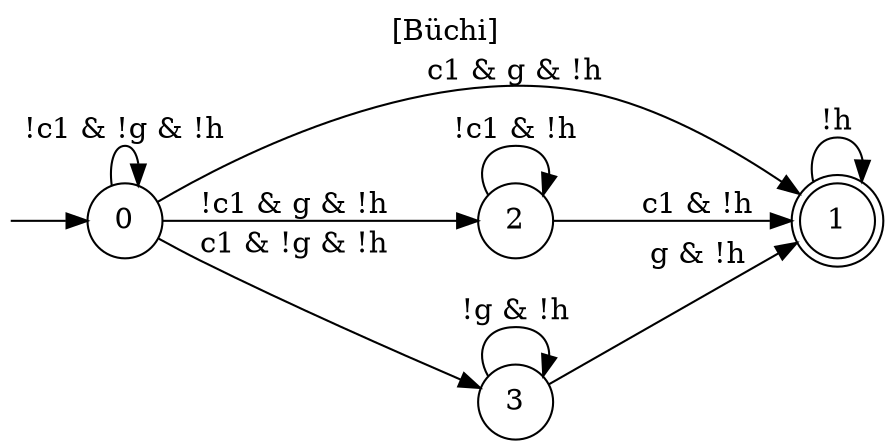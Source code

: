 digraph "" {
  rankdir=LR
  label="[Büchi]"
  labelloc="t"
  node [shape="circle"]
  I [label="", style=invis, width=0]
  I -> 0
  0 [label="0"]
  0 -> 0 [label="!c1 & !g & !h"]
  0 -> 1 [label="c1 & g & !h"]
  0 -> 2 [label="!c1 & g & !h"]
  0 -> 3 [label="c1 & !g & !h"]
  1 [label="1", peripheries=2]
  1 -> 1 [label="!h"]
  2 [label="2"]
  2 -> 1 [label="c1 & !h"]
  2 -> 2 [label="!c1 & !h"]
  3 [label="3"]
  3 -> 1 [label="g & !h"]
  3 -> 3 [label="!g & !h"]
}
